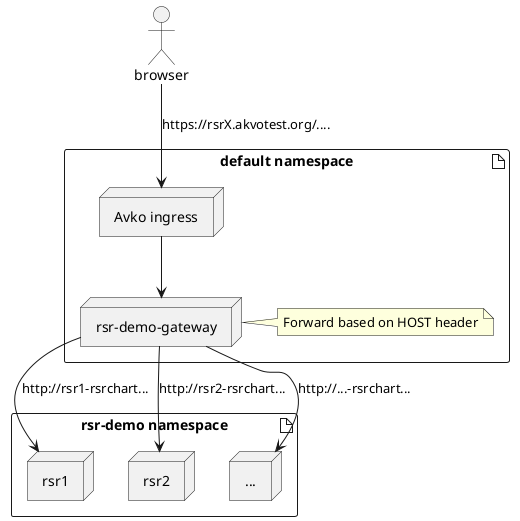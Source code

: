 @startuml
actor browser
artifact default_ns as "default namespace" {

  node ingress as "Avko ingress"
  node gateway as "rsr-demo-gateway"
  note right: Forward based on HOST header
}

artifact rsr_ns as "rsr-demo namespace" {

node service as "rsr1"
node service2 as "rsr2"
node service3 as "..."

}

browser --> ingress : https://rsrX.akvotest.org/....
ingress --> gateway
gateway --> service : http://rsr1-rsrchart...
gateway --> service2 :http://rsr2-rsrchart...
gateway --> service3 :http://...-rsrchart...

@enduml
